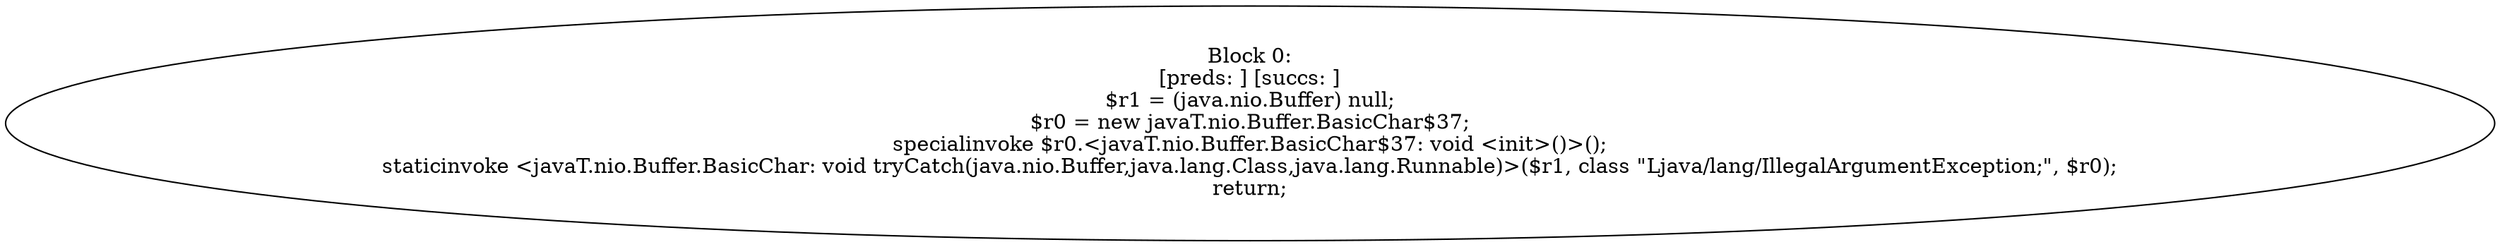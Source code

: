 digraph "unitGraph" {
    "Block 0:
[preds: ] [succs: ]
$r1 = (java.nio.Buffer) null;
$r0 = new javaT.nio.Buffer.BasicChar$37;
specialinvoke $r0.<javaT.nio.Buffer.BasicChar$37: void <init>()>();
staticinvoke <javaT.nio.Buffer.BasicChar: void tryCatch(java.nio.Buffer,java.lang.Class,java.lang.Runnable)>($r1, class \"Ljava/lang/IllegalArgumentException;\", $r0);
return;
"
}

